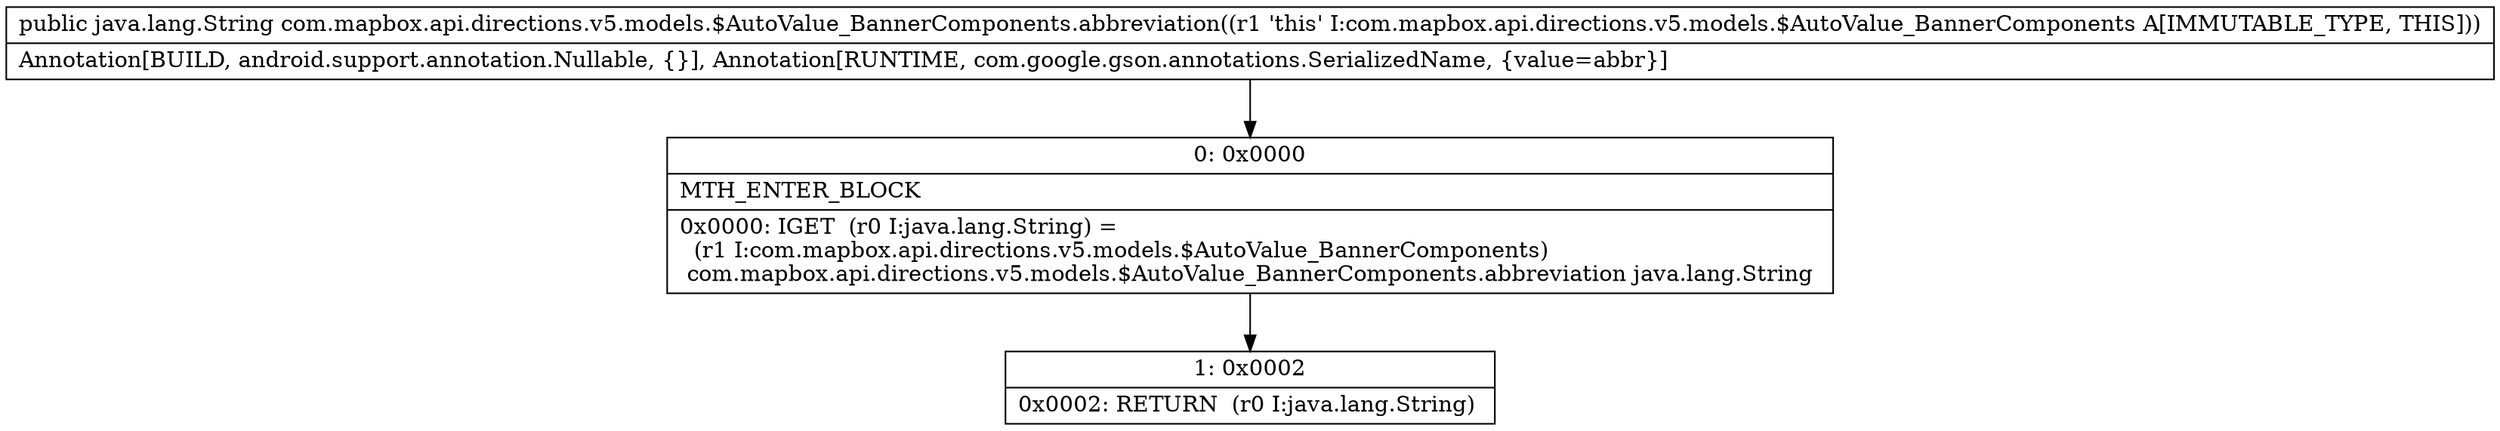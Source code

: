 digraph "CFG forcom.mapbox.api.directions.v5.models.$AutoValue_BannerComponents.abbreviation()Ljava\/lang\/String;" {
Node_0 [shape=record,label="{0\:\ 0x0000|MTH_ENTER_BLOCK\l|0x0000: IGET  (r0 I:java.lang.String) = \l  (r1 I:com.mapbox.api.directions.v5.models.$AutoValue_BannerComponents)\l com.mapbox.api.directions.v5.models.$AutoValue_BannerComponents.abbreviation java.lang.String \l}"];
Node_1 [shape=record,label="{1\:\ 0x0002|0x0002: RETURN  (r0 I:java.lang.String) \l}"];
MethodNode[shape=record,label="{public java.lang.String com.mapbox.api.directions.v5.models.$AutoValue_BannerComponents.abbreviation((r1 'this' I:com.mapbox.api.directions.v5.models.$AutoValue_BannerComponents A[IMMUTABLE_TYPE, THIS]))  | Annotation[BUILD, android.support.annotation.Nullable, \{\}], Annotation[RUNTIME, com.google.gson.annotations.SerializedName, \{value=abbr\}]\l}"];
MethodNode -> Node_0;
Node_0 -> Node_1;
}

